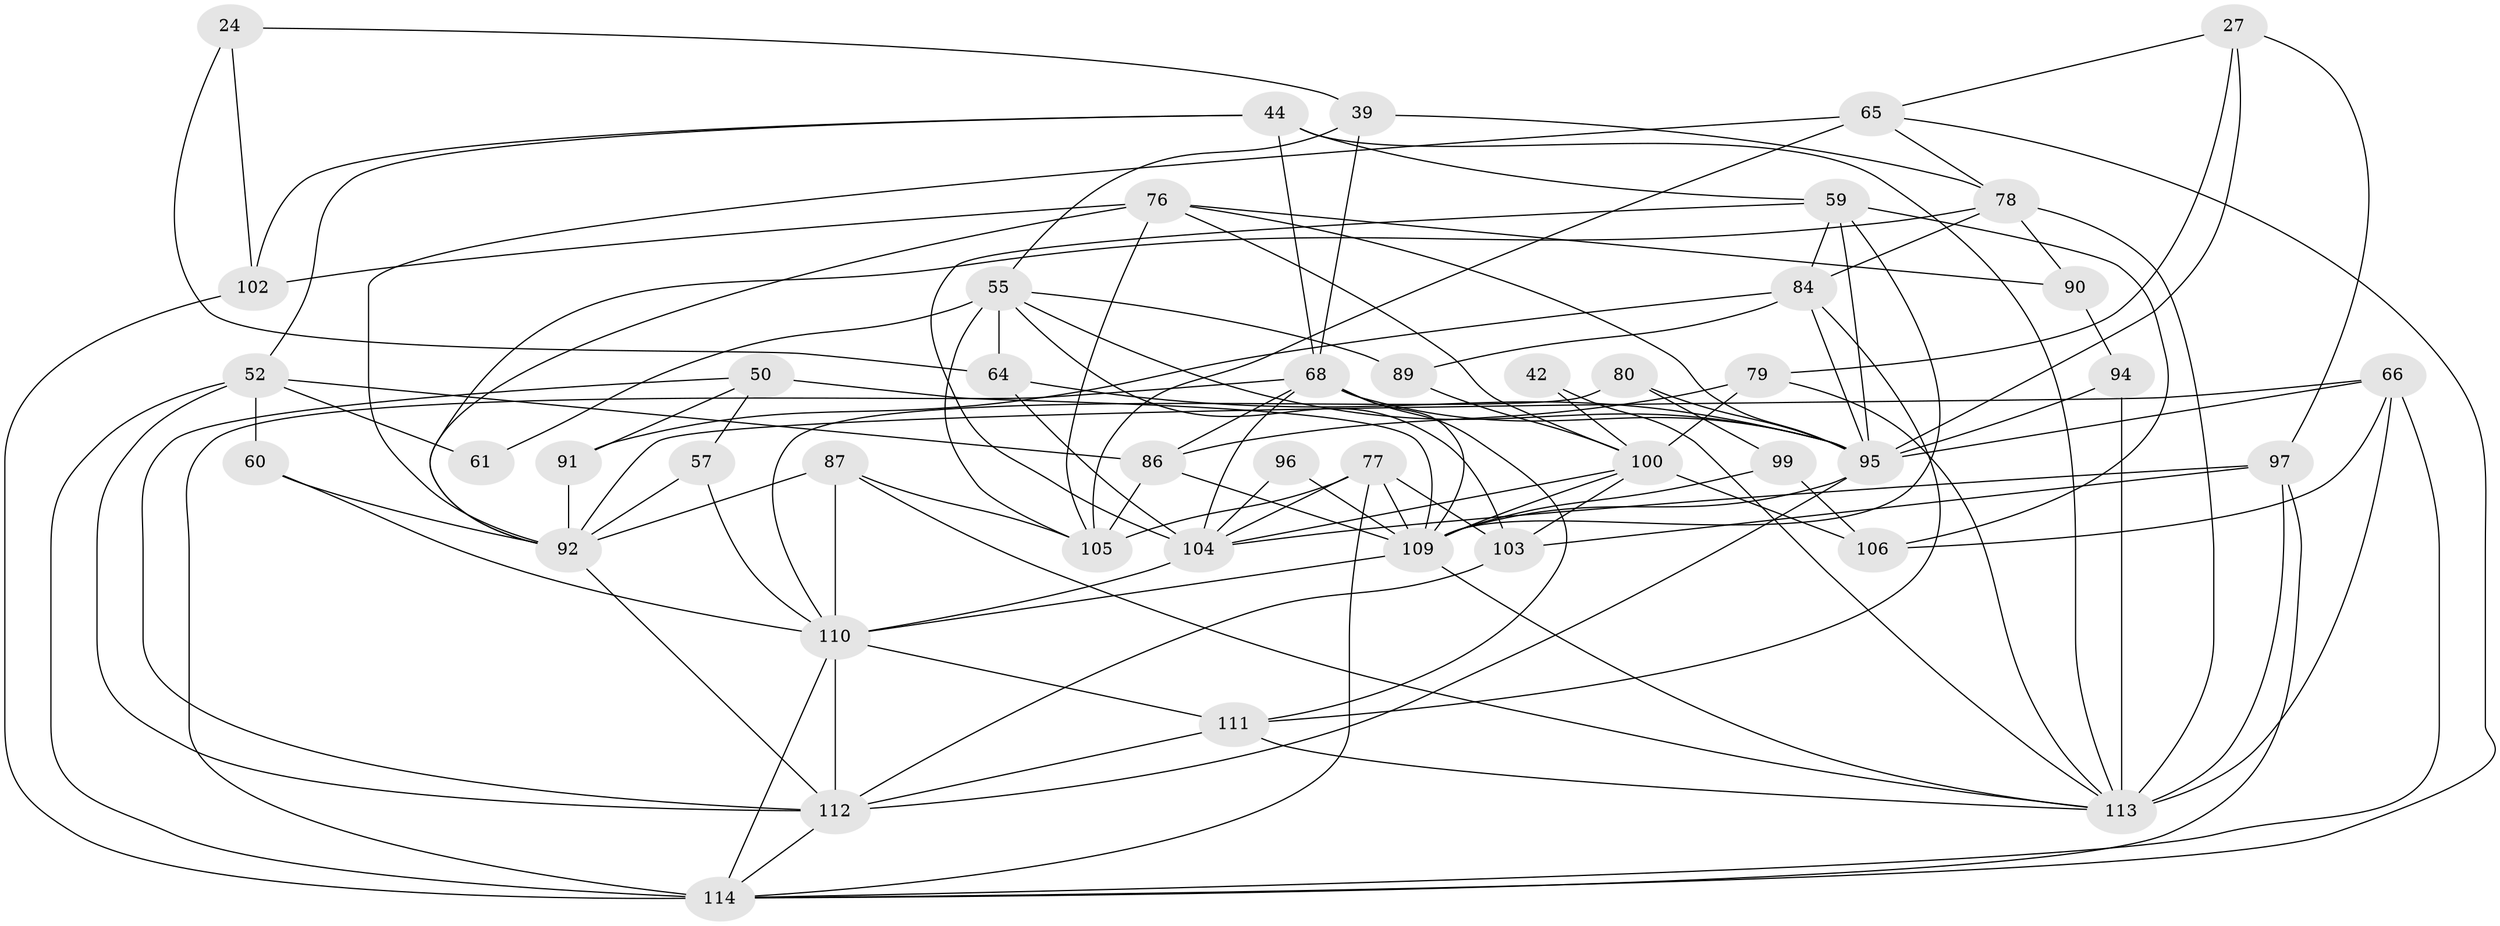 // original degree distribution, {3: 0.24561403508771928, 4: 0.3157894736842105, 7: 0.05263157894736842, 6: 0.07894736842105263, 2: 0.14912280701754385, 5: 0.14035087719298245, 8: 0.008771929824561403, 10: 0.008771929824561403}
// Generated by graph-tools (version 1.1) at 2025/53/03/04/25 21:53:52]
// undirected, 45 vertices, 120 edges
graph export_dot {
graph [start="1"]
  node [color=gray90,style=filled];
  24;
  27;
  39 [super="+12+32"];
  42;
  44 [super="+8"];
  50 [super="+15"];
  52 [super="+38"];
  55 [super="+46"];
  57;
  59 [super="+20"];
  60;
  61;
  64 [super="+43"];
  65 [super="+6"];
  66 [super="+18+30"];
  68 [super="+26+5"];
  76 [super="+23+37"];
  77 [super="+11"];
  78 [super="+19+73"];
  79 [super="+72"];
  80 [super="+51"];
  84 [super="+13"];
  86 [super="+74+22"];
  87 [super="+85+29"];
  89;
  90 [super="+81"];
  91 [super="+63"];
  92 [super="+36+67"];
  94 [super="+62"];
  95 [super="+31+71+82"];
  96;
  97 [super="+88+70"];
  99;
  100 [super="+16"];
  102 [super="+49"];
  103;
  104 [super="+33+56"];
  105 [super="+48"];
  106;
  109 [super="+28+83"];
  110 [super="+98+107"];
  111 [super="+10"];
  112 [super="+108"];
  113 [super="+40+54+69+101"];
  114 [super="+17"];
  24 -- 102;
  24 -- 64;
  24 -- 39;
  27 -- 79 [weight=2];
  27 -- 65;
  27 -- 95;
  27 -- 97;
  39 -- 68 [weight=2];
  39 -- 55 [weight=2];
  39 -- 78 [weight=2];
  42 -- 113;
  42 -- 100;
  44 -- 68;
  44 -- 113;
  44 -- 52;
  44 -- 102;
  44 -- 59;
  50 -- 57;
  50 -- 91;
  50 -- 109 [weight=3];
  50 -- 112;
  52 -- 61;
  52 -- 86 [weight=2];
  52 -- 112;
  52 -- 114 [weight=2];
  52 -- 60;
  55 -- 61;
  55 -- 89;
  55 -- 103;
  55 -- 64 [weight=2];
  55 -- 105 [weight=2];
  55 -- 95;
  57 -- 92;
  57 -- 110;
  59 -- 84;
  59 -- 104 [weight=2];
  59 -- 106;
  59 -- 109 [weight=2];
  59 -- 95;
  60 -- 92;
  60 -- 110;
  64 -- 104 [weight=2];
  64 -- 95;
  65 -- 114;
  65 -- 92 [weight=2];
  65 -- 105;
  65 -- 78;
  66 -- 114 [weight=2];
  66 -- 106;
  66 -- 113 [weight=4];
  66 -- 95;
  66 -- 92 [weight=2];
  68 -- 114 [weight=3];
  68 -- 104;
  68 -- 111;
  68 -- 86;
  68 -- 109;
  68 -- 95;
  76 -- 100;
  76 -- 105;
  76 -- 95 [weight=2];
  76 -- 102;
  76 -- 90;
  76 -- 92 [weight=2];
  77 -- 109;
  77 -- 103 [weight=2];
  77 -- 114 [weight=2];
  77 -- 104;
  77 -- 105;
  78 -- 84;
  78 -- 113;
  78 -- 90;
  78 -- 92;
  79 -- 100;
  79 -- 86;
  79 -- 113;
  80 -- 99 [weight=2];
  80 -- 110;
  80 -- 95 [weight=2];
  84 -- 91;
  84 -- 89;
  84 -- 111 [weight=2];
  84 -- 95;
  86 -- 105;
  86 -- 109 [weight=2];
  87 -- 105;
  87 -- 92;
  87 -- 110 [weight=2];
  87 -- 113;
  89 -- 100;
  90 -- 94;
  91 -- 92;
  92 -- 112 [weight=2];
  94 -- 113 [weight=3];
  94 -- 95;
  95 -- 109;
  95 -- 112 [weight=2];
  96 -- 104;
  96 -- 109;
  97 -- 103;
  97 -- 104;
  97 -- 113;
  97 -- 114;
  99 -- 106;
  99 -- 109;
  100 -- 106;
  100 -- 104 [weight=2];
  100 -- 103;
  100 -- 109;
  102 -- 114 [weight=2];
  103 -- 112;
  104 -- 110 [weight=2];
  109 -- 110;
  109 -- 113;
  110 -- 112;
  110 -- 114;
  110 -- 111;
  111 -- 112 [weight=2];
  111 -- 113;
  112 -- 114;
}
